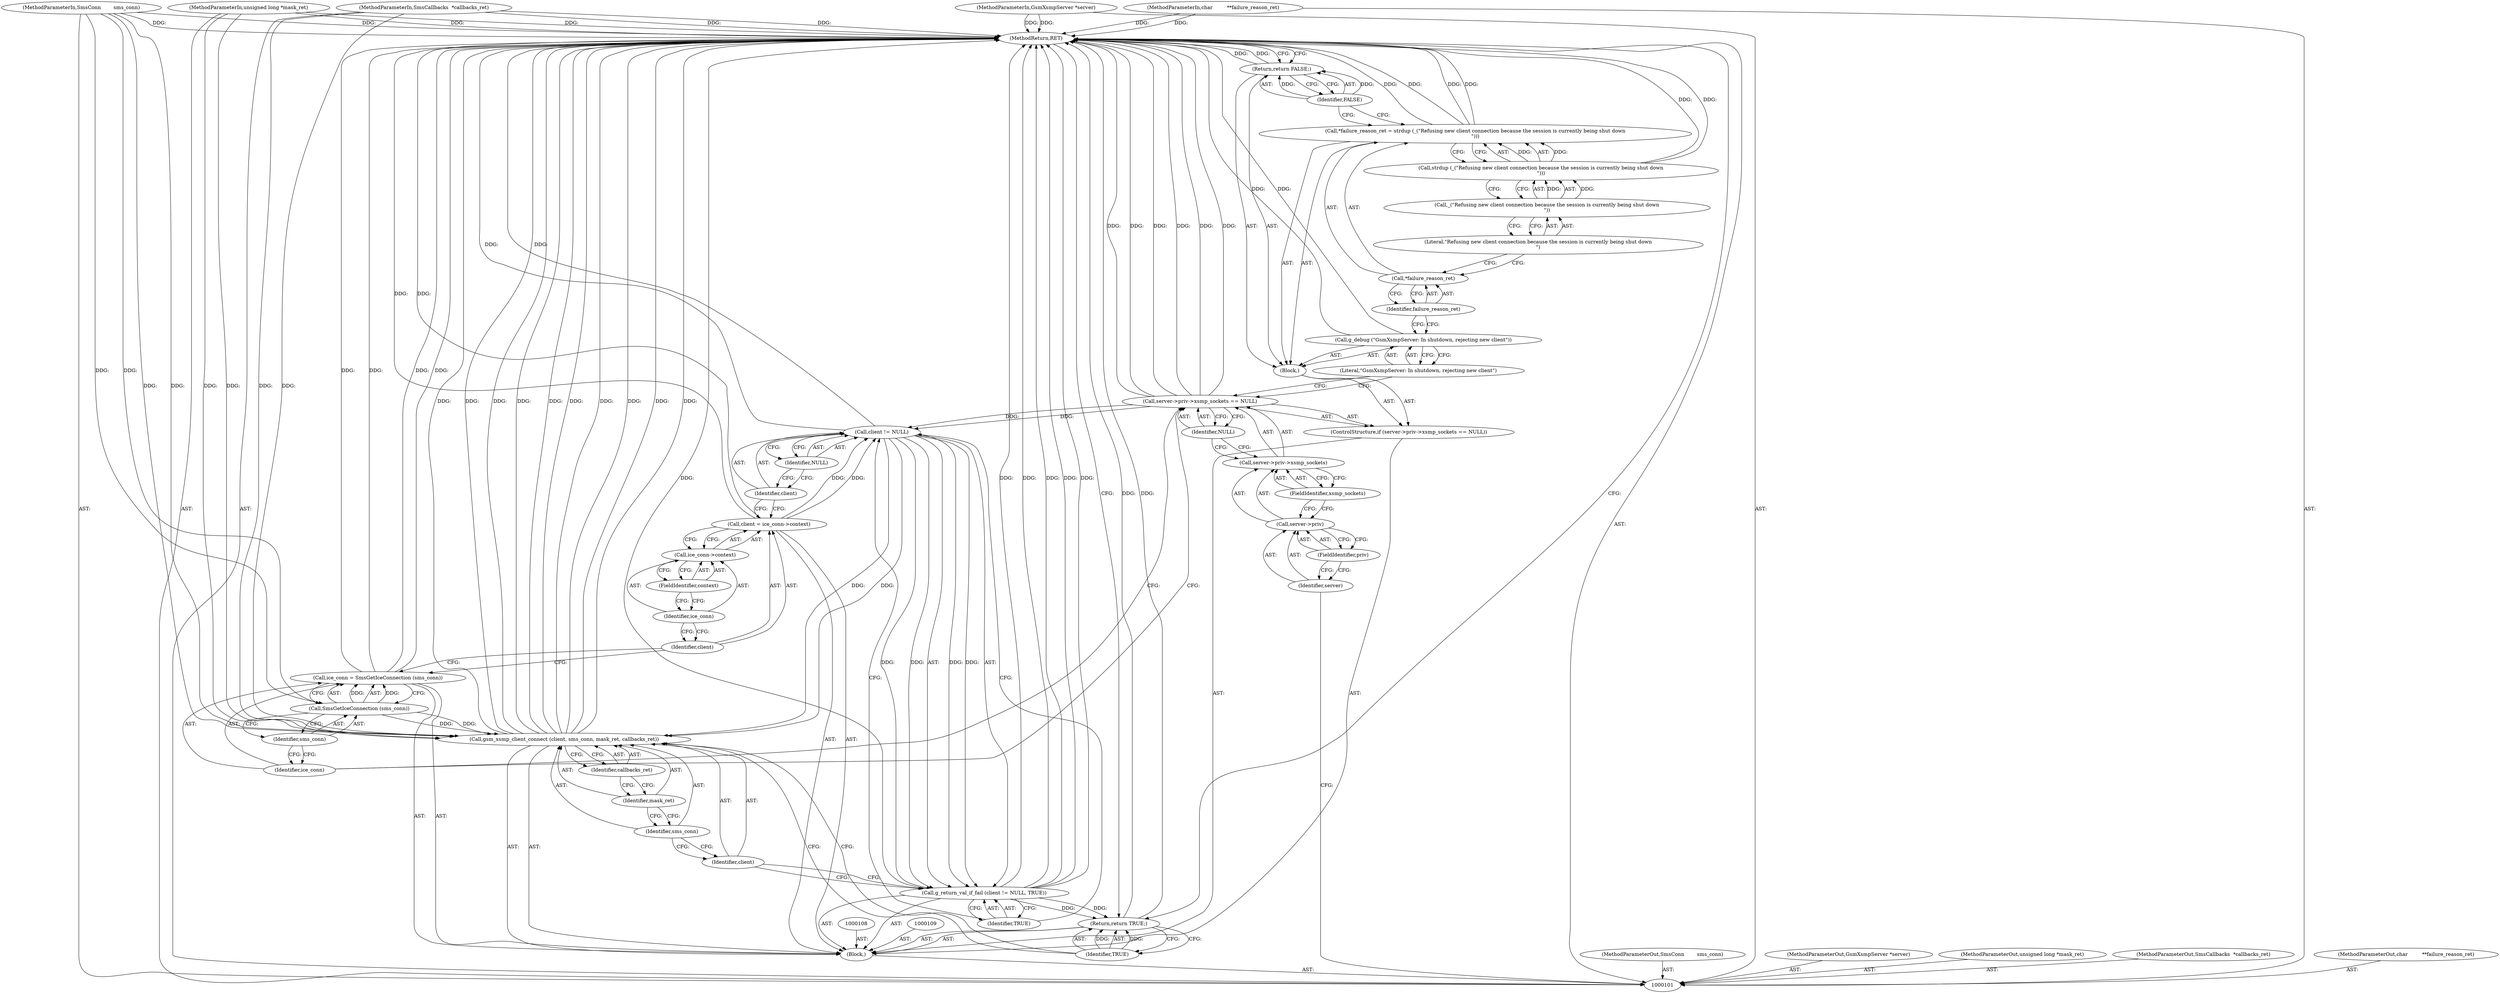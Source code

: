 digraph "1_gnome-session_b0dc999e0b45355314616321dbb6cb71e729fc9d_4" {
"1000150" [label="(MethodReturn,RET)"];
"1000102" [label="(MethodParameterIn,SmsConn        sms_conn)"];
"1000215" [label="(MethodParameterOut,SmsConn        sms_conn)"];
"1000111" [label="(Call,server->priv->xsmp_sockets == NULL)"];
"1000112" [label="(Call,server->priv->xsmp_sockets)"];
"1000113" [label="(Call,server->priv)"];
"1000114" [label="(Identifier,server)"];
"1000115" [label="(FieldIdentifier,priv)"];
"1000116" [label="(FieldIdentifier,xsmp_sockets)"];
"1000117" [label="(Identifier,NULL)"];
"1000118" [label="(Block,)"];
"1000110" [label="(ControlStructure,if (server->priv->xsmp_sockets == NULL))"];
"1000119" [label="(Call,g_debug (\"GsmXsmpServer: In shutdown, rejecting new client\"))"];
"1000120" [label="(Literal,\"GsmXsmpServer: In shutdown, rejecting new client\")"];
"1000121" [label="(Call,*failure_reason_ret = strdup (_(\"Refusing new client connection because the session is currently being shut down\n\")))"];
"1000122" [label="(Call,*failure_reason_ret)"];
"1000123" [label="(Identifier,failure_reason_ret)"];
"1000124" [label="(Call,strdup (_(\"Refusing new client connection because the session is currently being shut down\n\")))"];
"1000125" [label="(Call,_(\"Refusing new client connection because the session is currently being shut down\n\"))"];
"1000126" [label="(Literal,\"Refusing new client connection because the session is currently being shut down\n\")"];
"1000127" [label="(Return,return FALSE;)"];
"1000128" [label="(Identifier,FALSE)"];
"1000131" [label="(Call,SmsGetIceConnection (sms_conn))"];
"1000132" [label="(Identifier,sms_conn)"];
"1000129" [label="(Call,ice_conn = SmsGetIceConnection (sms_conn))"];
"1000130" [label="(Identifier,ice_conn)"];
"1000135" [label="(Call,ice_conn->context)"];
"1000136" [label="(Identifier,ice_conn)"];
"1000137" [label="(FieldIdentifier,context)"];
"1000133" [label="(Call,client = ice_conn->context)"];
"1000134" [label="(Identifier,client)"];
"1000103" [label="(MethodParameterIn,GsmXsmpServer *server)"];
"1000216" [label="(MethodParameterOut,GsmXsmpServer *server)"];
"1000139" [label="(Call,client != NULL)"];
"1000140" [label="(Identifier,client)"];
"1000141" [label="(Identifier,NULL)"];
"1000142" [label="(Identifier,TRUE)"];
"1000138" [label="(Call,g_return_val_if_fail (client != NULL, TRUE))"];
"1000144" [label="(Identifier,client)"];
"1000145" [label="(Identifier,sms_conn)"];
"1000146" [label="(Identifier,mask_ret)"];
"1000147" [label="(Identifier,callbacks_ret)"];
"1000143" [label="(Call,gsm_xsmp_client_connect (client, sms_conn, mask_ret, callbacks_ret))"];
"1000149" [label="(Identifier,TRUE)"];
"1000148" [label="(Return,return TRUE;)"];
"1000104" [label="(MethodParameterIn,unsigned long *mask_ret)"];
"1000217" [label="(MethodParameterOut,unsigned long *mask_ret)"];
"1000105" [label="(MethodParameterIn,SmsCallbacks  *callbacks_ret)"];
"1000218" [label="(MethodParameterOut,SmsCallbacks  *callbacks_ret)"];
"1000106" [label="(MethodParameterIn,char         **failure_reason_ret)"];
"1000219" [label="(MethodParameterOut,char         **failure_reason_ret)"];
"1000107" [label="(Block,)"];
"1000150" -> "1000101"  [label="AST: "];
"1000150" -> "1000127"  [label="CFG: "];
"1000150" -> "1000148"  [label="CFG: "];
"1000127" -> "1000150"  [label="DDG: "];
"1000148" -> "1000150"  [label="DDG: "];
"1000111" -> "1000150"  [label="DDG: "];
"1000111" -> "1000150"  [label="DDG: "];
"1000111" -> "1000150"  [label="DDG: "];
"1000129" -> "1000150"  [label="DDG: "];
"1000129" -> "1000150"  [label="DDG: "];
"1000138" -> "1000150"  [label="DDG: "];
"1000138" -> "1000150"  [label="DDG: "];
"1000138" -> "1000150"  [label="DDG: "];
"1000124" -> "1000150"  [label="DDG: "];
"1000104" -> "1000150"  [label="DDG: "];
"1000105" -> "1000150"  [label="DDG: "];
"1000133" -> "1000150"  [label="DDG: "];
"1000119" -> "1000150"  [label="DDG: "];
"1000143" -> "1000150"  [label="DDG: "];
"1000143" -> "1000150"  [label="DDG: "];
"1000143" -> "1000150"  [label="DDG: "];
"1000143" -> "1000150"  [label="DDG: "];
"1000143" -> "1000150"  [label="DDG: "];
"1000106" -> "1000150"  [label="DDG: "];
"1000139" -> "1000150"  [label="DDG: "];
"1000103" -> "1000150"  [label="DDG: "];
"1000102" -> "1000150"  [label="DDG: "];
"1000121" -> "1000150"  [label="DDG: "];
"1000121" -> "1000150"  [label="DDG: "];
"1000102" -> "1000101"  [label="AST: "];
"1000102" -> "1000150"  [label="DDG: "];
"1000102" -> "1000131"  [label="DDG: "];
"1000102" -> "1000143"  [label="DDG: "];
"1000215" -> "1000101"  [label="AST: "];
"1000111" -> "1000110"  [label="AST: "];
"1000111" -> "1000117"  [label="CFG: "];
"1000112" -> "1000111"  [label="AST: "];
"1000117" -> "1000111"  [label="AST: "];
"1000120" -> "1000111"  [label="CFG: "];
"1000130" -> "1000111"  [label="CFG: "];
"1000111" -> "1000150"  [label="DDG: "];
"1000111" -> "1000150"  [label="DDG: "];
"1000111" -> "1000150"  [label="DDG: "];
"1000111" -> "1000139"  [label="DDG: "];
"1000112" -> "1000111"  [label="AST: "];
"1000112" -> "1000116"  [label="CFG: "];
"1000113" -> "1000112"  [label="AST: "];
"1000116" -> "1000112"  [label="AST: "];
"1000117" -> "1000112"  [label="CFG: "];
"1000113" -> "1000112"  [label="AST: "];
"1000113" -> "1000115"  [label="CFG: "];
"1000114" -> "1000113"  [label="AST: "];
"1000115" -> "1000113"  [label="AST: "];
"1000116" -> "1000113"  [label="CFG: "];
"1000114" -> "1000113"  [label="AST: "];
"1000114" -> "1000101"  [label="CFG: "];
"1000115" -> "1000114"  [label="CFG: "];
"1000115" -> "1000113"  [label="AST: "];
"1000115" -> "1000114"  [label="CFG: "];
"1000113" -> "1000115"  [label="CFG: "];
"1000116" -> "1000112"  [label="AST: "];
"1000116" -> "1000113"  [label="CFG: "];
"1000112" -> "1000116"  [label="CFG: "];
"1000117" -> "1000111"  [label="AST: "];
"1000117" -> "1000112"  [label="CFG: "];
"1000111" -> "1000117"  [label="CFG: "];
"1000118" -> "1000110"  [label="AST: "];
"1000119" -> "1000118"  [label="AST: "];
"1000121" -> "1000118"  [label="AST: "];
"1000127" -> "1000118"  [label="AST: "];
"1000110" -> "1000107"  [label="AST: "];
"1000111" -> "1000110"  [label="AST: "];
"1000118" -> "1000110"  [label="AST: "];
"1000119" -> "1000118"  [label="AST: "];
"1000119" -> "1000120"  [label="CFG: "];
"1000120" -> "1000119"  [label="AST: "];
"1000123" -> "1000119"  [label="CFG: "];
"1000119" -> "1000150"  [label="DDG: "];
"1000120" -> "1000119"  [label="AST: "];
"1000120" -> "1000111"  [label="CFG: "];
"1000119" -> "1000120"  [label="CFG: "];
"1000121" -> "1000118"  [label="AST: "];
"1000121" -> "1000124"  [label="CFG: "];
"1000122" -> "1000121"  [label="AST: "];
"1000124" -> "1000121"  [label="AST: "];
"1000128" -> "1000121"  [label="CFG: "];
"1000121" -> "1000150"  [label="DDG: "];
"1000121" -> "1000150"  [label="DDG: "];
"1000124" -> "1000121"  [label="DDG: "];
"1000122" -> "1000121"  [label="AST: "];
"1000122" -> "1000123"  [label="CFG: "];
"1000123" -> "1000122"  [label="AST: "];
"1000126" -> "1000122"  [label="CFG: "];
"1000123" -> "1000122"  [label="AST: "];
"1000123" -> "1000119"  [label="CFG: "];
"1000122" -> "1000123"  [label="CFG: "];
"1000124" -> "1000121"  [label="AST: "];
"1000124" -> "1000125"  [label="CFG: "];
"1000125" -> "1000124"  [label="AST: "];
"1000121" -> "1000124"  [label="CFG: "];
"1000124" -> "1000150"  [label="DDG: "];
"1000124" -> "1000121"  [label="DDG: "];
"1000125" -> "1000124"  [label="DDG: "];
"1000125" -> "1000124"  [label="AST: "];
"1000125" -> "1000126"  [label="CFG: "];
"1000126" -> "1000125"  [label="AST: "];
"1000124" -> "1000125"  [label="CFG: "];
"1000125" -> "1000124"  [label="DDG: "];
"1000126" -> "1000125"  [label="AST: "];
"1000126" -> "1000122"  [label="CFG: "];
"1000125" -> "1000126"  [label="CFG: "];
"1000127" -> "1000118"  [label="AST: "];
"1000127" -> "1000128"  [label="CFG: "];
"1000128" -> "1000127"  [label="AST: "];
"1000150" -> "1000127"  [label="CFG: "];
"1000127" -> "1000150"  [label="DDG: "];
"1000128" -> "1000127"  [label="DDG: "];
"1000128" -> "1000127"  [label="AST: "];
"1000128" -> "1000121"  [label="CFG: "];
"1000127" -> "1000128"  [label="CFG: "];
"1000128" -> "1000127"  [label="DDG: "];
"1000131" -> "1000129"  [label="AST: "];
"1000131" -> "1000132"  [label="CFG: "];
"1000132" -> "1000131"  [label="AST: "];
"1000129" -> "1000131"  [label="CFG: "];
"1000131" -> "1000129"  [label="DDG: "];
"1000102" -> "1000131"  [label="DDG: "];
"1000131" -> "1000143"  [label="DDG: "];
"1000132" -> "1000131"  [label="AST: "];
"1000132" -> "1000130"  [label="CFG: "];
"1000131" -> "1000132"  [label="CFG: "];
"1000129" -> "1000107"  [label="AST: "];
"1000129" -> "1000131"  [label="CFG: "];
"1000130" -> "1000129"  [label="AST: "];
"1000131" -> "1000129"  [label="AST: "];
"1000134" -> "1000129"  [label="CFG: "];
"1000129" -> "1000150"  [label="DDG: "];
"1000129" -> "1000150"  [label="DDG: "];
"1000131" -> "1000129"  [label="DDG: "];
"1000130" -> "1000129"  [label="AST: "];
"1000130" -> "1000111"  [label="CFG: "];
"1000132" -> "1000130"  [label="CFG: "];
"1000135" -> "1000133"  [label="AST: "];
"1000135" -> "1000137"  [label="CFG: "];
"1000136" -> "1000135"  [label="AST: "];
"1000137" -> "1000135"  [label="AST: "];
"1000133" -> "1000135"  [label="CFG: "];
"1000136" -> "1000135"  [label="AST: "];
"1000136" -> "1000134"  [label="CFG: "];
"1000137" -> "1000136"  [label="CFG: "];
"1000137" -> "1000135"  [label="AST: "];
"1000137" -> "1000136"  [label="CFG: "];
"1000135" -> "1000137"  [label="CFG: "];
"1000133" -> "1000107"  [label="AST: "];
"1000133" -> "1000135"  [label="CFG: "];
"1000134" -> "1000133"  [label="AST: "];
"1000135" -> "1000133"  [label="AST: "];
"1000140" -> "1000133"  [label="CFG: "];
"1000133" -> "1000150"  [label="DDG: "];
"1000133" -> "1000139"  [label="DDG: "];
"1000134" -> "1000133"  [label="AST: "];
"1000134" -> "1000129"  [label="CFG: "];
"1000136" -> "1000134"  [label="CFG: "];
"1000103" -> "1000101"  [label="AST: "];
"1000103" -> "1000150"  [label="DDG: "];
"1000216" -> "1000101"  [label="AST: "];
"1000139" -> "1000138"  [label="AST: "];
"1000139" -> "1000141"  [label="CFG: "];
"1000140" -> "1000139"  [label="AST: "];
"1000141" -> "1000139"  [label="AST: "];
"1000142" -> "1000139"  [label="CFG: "];
"1000139" -> "1000150"  [label="DDG: "];
"1000139" -> "1000138"  [label="DDG: "];
"1000139" -> "1000138"  [label="DDG: "];
"1000133" -> "1000139"  [label="DDG: "];
"1000111" -> "1000139"  [label="DDG: "];
"1000139" -> "1000143"  [label="DDG: "];
"1000140" -> "1000139"  [label="AST: "];
"1000140" -> "1000133"  [label="CFG: "];
"1000141" -> "1000140"  [label="CFG: "];
"1000141" -> "1000139"  [label="AST: "];
"1000141" -> "1000140"  [label="CFG: "];
"1000139" -> "1000141"  [label="CFG: "];
"1000142" -> "1000138"  [label="AST: "];
"1000142" -> "1000139"  [label="CFG: "];
"1000138" -> "1000142"  [label="CFG: "];
"1000138" -> "1000107"  [label="AST: "];
"1000138" -> "1000142"  [label="CFG: "];
"1000139" -> "1000138"  [label="AST: "];
"1000142" -> "1000138"  [label="AST: "];
"1000144" -> "1000138"  [label="CFG: "];
"1000138" -> "1000150"  [label="DDG: "];
"1000138" -> "1000150"  [label="DDG: "];
"1000138" -> "1000150"  [label="DDG: "];
"1000139" -> "1000138"  [label="DDG: "];
"1000139" -> "1000138"  [label="DDG: "];
"1000138" -> "1000148"  [label="DDG: "];
"1000144" -> "1000143"  [label="AST: "];
"1000144" -> "1000138"  [label="CFG: "];
"1000145" -> "1000144"  [label="CFG: "];
"1000145" -> "1000143"  [label="AST: "];
"1000145" -> "1000144"  [label="CFG: "];
"1000146" -> "1000145"  [label="CFG: "];
"1000146" -> "1000143"  [label="AST: "];
"1000146" -> "1000145"  [label="CFG: "];
"1000147" -> "1000146"  [label="CFG: "];
"1000147" -> "1000143"  [label="AST: "];
"1000147" -> "1000146"  [label="CFG: "];
"1000143" -> "1000147"  [label="CFG: "];
"1000143" -> "1000107"  [label="AST: "];
"1000143" -> "1000147"  [label="CFG: "];
"1000144" -> "1000143"  [label="AST: "];
"1000145" -> "1000143"  [label="AST: "];
"1000146" -> "1000143"  [label="AST: "];
"1000147" -> "1000143"  [label="AST: "];
"1000149" -> "1000143"  [label="CFG: "];
"1000143" -> "1000150"  [label="DDG: "];
"1000143" -> "1000150"  [label="DDG: "];
"1000143" -> "1000150"  [label="DDG: "];
"1000143" -> "1000150"  [label="DDG: "];
"1000143" -> "1000150"  [label="DDG: "];
"1000139" -> "1000143"  [label="DDG: "];
"1000131" -> "1000143"  [label="DDG: "];
"1000102" -> "1000143"  [label="DDG: "];
"1000104" -> "1000143"  [label="DDG: "];
"1000105" -> "1000143"  [label="DDG: "];
"1000149" -> "1000148"  [label="AST: "];
"1000149" -> "1000143"  [label="CFG: "];
"1000148" -> "1000149"  [label="CFG: "];
"1000149" -> "1000148"  [label="DDG: "];
"1000148" -> "1000107"  [label="AST: "];
"1000148" -> "1000149"  [label="CFG: "];
"1000149" -> "1000148"  [label="AST: "];
"1000150" -> "1000148"  [label="CFG: "];
"1000148" -> "1000150"  [label="DDG: "];
"1000149" -> "1000148"  [label="DDG: "];
"1000138" -> "1000148"  [label="DDG: "];
"1000104" -> "1000101"  [label="AST: "];
"1000104" -> "1000150"  [label="DDG: "];
"1000104" -> "1000143"  [label="DDG: "];
"1000217" -> "1000101"  [label="AST: "];
"1000105" -> "1000101"  [label="AST: "];
"1000105" -> "1000150"  [label="DDG: "];
"1000105" -> "1000143"  [label="DDG: "];
"1000218" -> "1000101"  [label="AST: "];
"1000106" -> "1000101"  [label="AST: "];
"1000106" -> "1000150"  [label="DDG: "];
"1000219" -> "1000101"  [label="AST: "];
"1000107" -> "1000101"  [label="AST: "];
"1000108" -> "1000107"  [label="AST: "];
"1000109" -> "1000107"  [label="AST: "];
"1000110" -> "1000107"  [label="AST: "];
"1000129" -> "1000107"  [label="AST: "];
"1000133" -> "1000107"  [label="AST: "];
"1000138" -> "1000107"  [label="AST: "];
"1000143" -> "1000107"  [label="AST: "];
"1000148" -> "1000107"  [label="AST: "];
}
